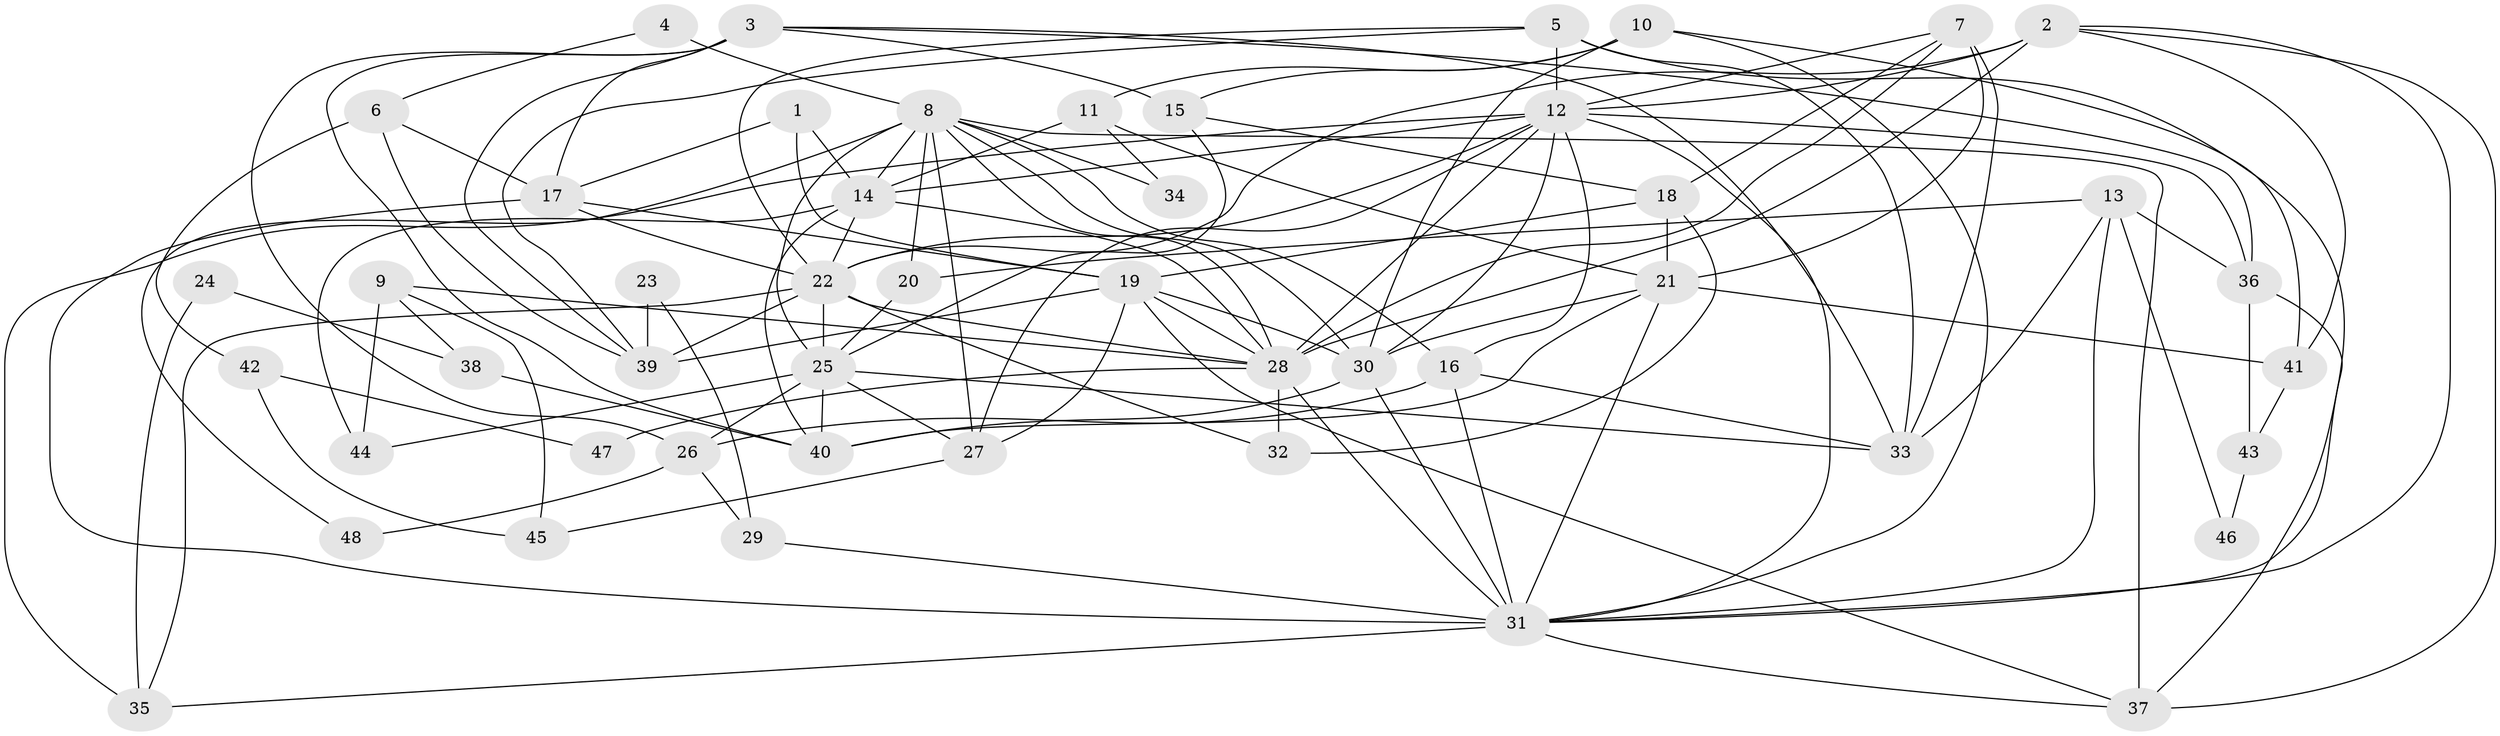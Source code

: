 // original degree distribution, {3: 0.2916666666666667, 4: 0.2708333333333333, 5: 0.2604166666666667, 6: 0.08333333333333333, 2: 0.08333333333333333, 7: 0.010416666666666666}
// Generated by graph-tools (version 1.1) at 2025/35/03/09/25 02:35:56]
// undirected, 48 vertices, 124 edges
graph export_dot {
graph [start="1"]
  node [color=gray90,style=filled];
  1;
  2;
  3;
  4;
  5;
  6;
  7;
  8;
  9;
  10;
  11;
  12;
  13;
  14;
  15;
  16;
  17;
  18;
  19;
  20;
  21;
  22;
  23;
  24;
  25;
  26;
  27;
  28;
  29;
  30;
  31;
  32;
  33;
  34;
  35;
  36;
  37;
  38;
  39;
  40;
  41;
  42;
  43;
  44;
  45;
  46;
  47;
  48;
  1 -- 14 [weight=1.0];
  1 -- 17 [weight=1.0];
  1 -- 19 [weight=1.0];
  2 -- 12 [weight=2.0];
  2 -- 22 [weight=2.0];
  2 -- 28 [weight=1.0];
  2 -- 31 [weight=1.0];
  2 -- 37 [weight=1.0];
  2 -- 41 [weight=1.0];
  3 -- 15 [weight=1.0];
  3 -- 17 [weight=1.0];
  3 -- 26 [weight=1.0];
  3 -- 33 [weight=2.0];
  3 -- 36 [weight=1.0];
  3 -- 39 [weight=1.0];
  3 -- 40 [weight=2.0];
  4 -- 6 [weight=1.0];
  4 -- 8 [weight=2.0];
  5 -- 12 [weight=3.0];
  5 -- 22 [weight=1.0];
  5 -- 31 [weight=1.0];
  5 -- 33 [weight=1.0];
  5 -- 39 [weight=1.0];
  6 -- 17 [weight=1.0];
  6 -- 39 [weight=1.0];
  6 -- 42 [weight=1.0];
  7 -- 12 [weight=1.0];
  7 -- 18 [weight=1.0];
  7 -- 21 [weight=1.0];
  7 -- 28 [weight=1.0];
  7 -- 33 [weight=2.0];
  8 -- 14 [weight=1.0];
  8 -- 16 [weight=1.0];
  8 -- 20 [weight=1.0];
  8 -- 25 [weight=2.0];
  8 -- 27 [weight=1.0];
  8 -- 28 [weight=1.0];
  8 -- 30 [weight=1.0];
  8 -- 34 [weight=1.0];
  8 -- 37 [weight=1.0];
  8 -- 48 [weight=1.0];
  9 -- 28 [weight=1.0];
  9 -- 38 [weight=1.0];
  9 -- 44 [weight=1.0];
  9 -- 45 [weight=1.0];
  10 -- 11 [weight=1.0];
  10 -- 15 [weight=1.0];
  10 -- 30 [weight=1.0];
  10 -- 31 [weight=1.0];
  10 -- 41 [weight=1.0];
  11 -- 14 [weight=1.0];
  11 -- 21 [weight=1.0];
  11 -- 34 [weight=1.0];
  12 -- 14 [weight=1.0];
  12 -- 16 [weight=1.0];
  12 -- 22 [weight=2.0];
  12 -- 27 [weight=1.0];
  12 -- 28 [weight=1.0];
  12 -- 30 [weight=1.0];
  12 -- 31 [weight=2.0];
  12 -- 35 [weight=1.0];
  12 -- 36 [weight=1.0];
  13 -- 20 [weight=1.0];
  13 -- 31 [weight=1.0];
  13 -- 33 [weight=1.0];
  13 -- 36 [weight=1.0];
  13 -- 46 [weight=1.0];
  14 -- 22 [weight=1.0];
  14 -- 28 [weight=1.0];
  14 -- 40 [weight=1.0];
  14 -- 44 [weight=1.0];
  15 -- 18 [weight=1.0];
  15 -- 25 [weight=1.0];
  16 -- 26 [weight=1.0];
  16 -- 31 [weight=1.0];
  16 -- 33 [weight=1.0];
  17 -- 19 [weight=2.0];
  17 -- 22 [weight=1.0];
  17 -- 31 [weight=2.0];
  18 -- 19 [weight=1.0];
  18 -- 21 [weight=1.0];
  18 -- 32 [weight=1.0];
  19 -- 27 [weight=1.0];
  19 -- 28 [weight=1.0];
  19 -- 30 [weight=1.0];
  19 -- 37 [weight=1.0];
  19 -- 39 [weight=1.0];
  20 -- 25 [weight=1.0];
  21 -- 30 [weight=1.0];
  21 -- 31 [weight=1.0];
  21 -- 40 [weight=2.0];
  21 -- 41 [weight=1.0];
  22 -- 25 [weight=2.0];
  22 -- 28 [weight=2.0];
  22 -- 32 [weight=1.0];
  22 -- 35 [weight=1.0];
  22 -- 39 [weight=1.0];
  23 -- 29 [weight=1.0];
  23 -- 39 [weight=1.0];
  24 -- 35 [weight=1.0];
  24 -- 38 [weight=1.0];
  25 -- 26 [weight=1.0];
  25 -- 27 [weight=1.0];
  25 -- 33 [weight=1.0];
  25 -- 40 [weight=1.0];
  25 -- 44 [weight=1.0];
  26 -- 29 [weight=1.0];
  26 -- 48 [weight=1.0];
  27 -- 45 [weight=1.0];
  28 -- 31 [weight=2.0];
  28 -- 32 [weight=1.0];
  28 -- 47 [weight=1.0];
  29 -- 31 [weight=1.0];
  30 -- 31 [weight=1.0];
  30 -- 40 [weight=1.0];
  31 -- 35 [weight=1.0];
  31 -- 37 [weight=1.0];
  36 -- 37 [weight=1.0];
  36 -- 43 [weight=1.0];
  38 -- 40 [weight=1.0];
  41 -- 43 [weight=1.0];
  42 -- 45 [weight=1.0];
  42 -- 47 [weight=1.0];
  43 -- 46 [weight=1.0];
}
